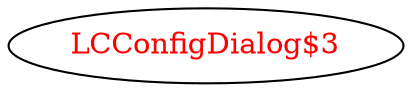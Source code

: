 digraph dependencyGraph {
 concentrate=true;
 ranksep="2.0";
 rankdir="LR"; 
 splines="ortho";
"LCConfigDialog$3" [fontcolor="red"];
}